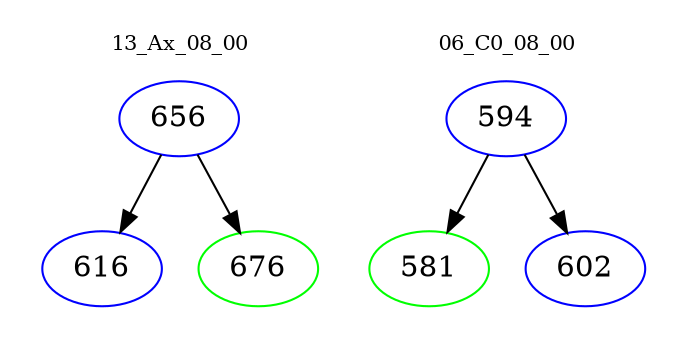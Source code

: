 digraph{
subgraph cluster_0 {
color = white
label = "13_Ax_08_00";
fontsize=10;
T0_656 [label="656", color="blue"]
T0_656 -> T0_616 [color="black"]
T0_616 [label="616", color="blue"]
T0_656 -> T0_676 [color="black"]
T0_676 [label="676", color="green"]
}
subgraph cluster_1 {
color = white
label = "06_C0_08_00";
fontsize=10;
T1_594 [label="594", color="blue"]
T1_594 -> T1_581 [color="black"]
T1_581 [label="581", color="green"]
T1_594 -> T1_602 [color="black"]
T1_602 [label="602", color="blue"]
}
}
